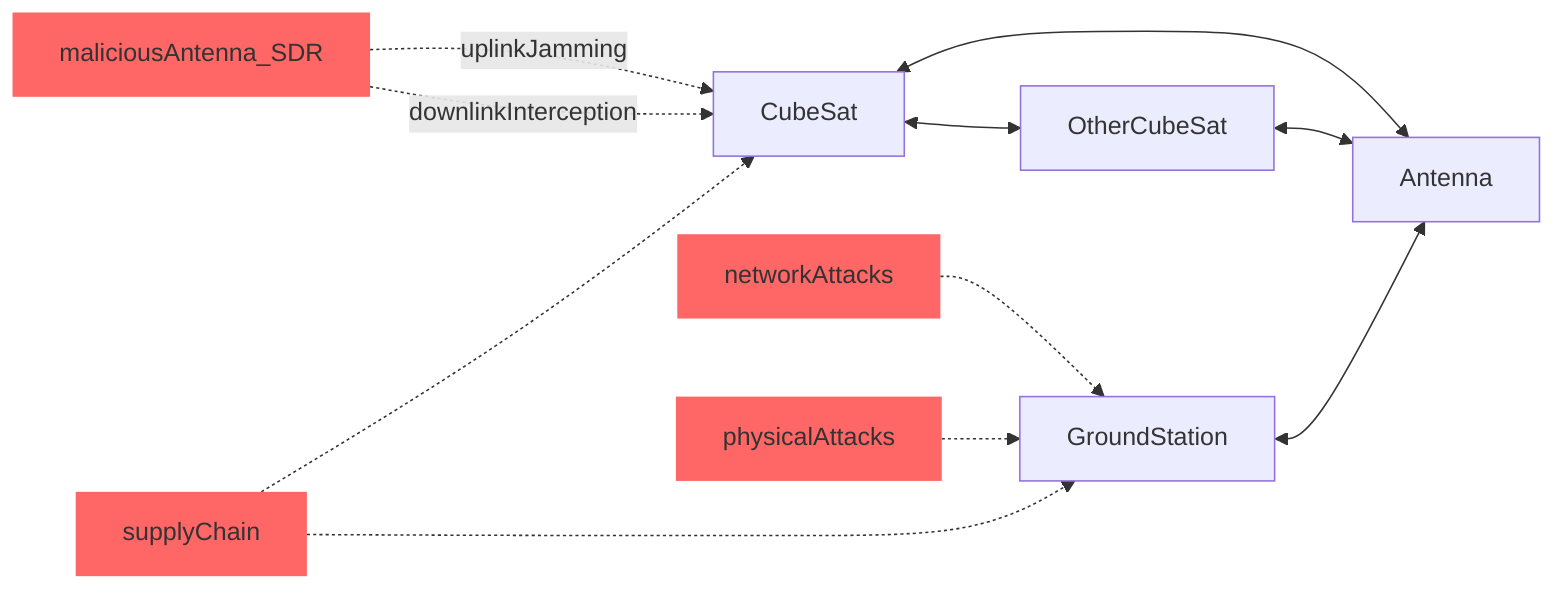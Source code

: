 flowchart LR

  CubeSat <--> OtherCubeSat
  CubeSat <--> Antenna
  OtherCubeSat <--> Antenna
  GroundStation <--> Antenna

  maliciousAntenna_SDR:::critical -. uplinkJamming .-> CubeSat
  maliciousAntenna_SDR:::critical -. downlinkInterception .-> CubeSat

  supplyChain:::critical -.-> CubeSat
  networkAttacks:::critical -.-> GroundStation
  physicalAttacks:::critical -.-> GroundStation

  supplyChain:::critical -.-> GroundStation

  classDef critical fill:#f66,stroke:#900,stroke-width:0px;